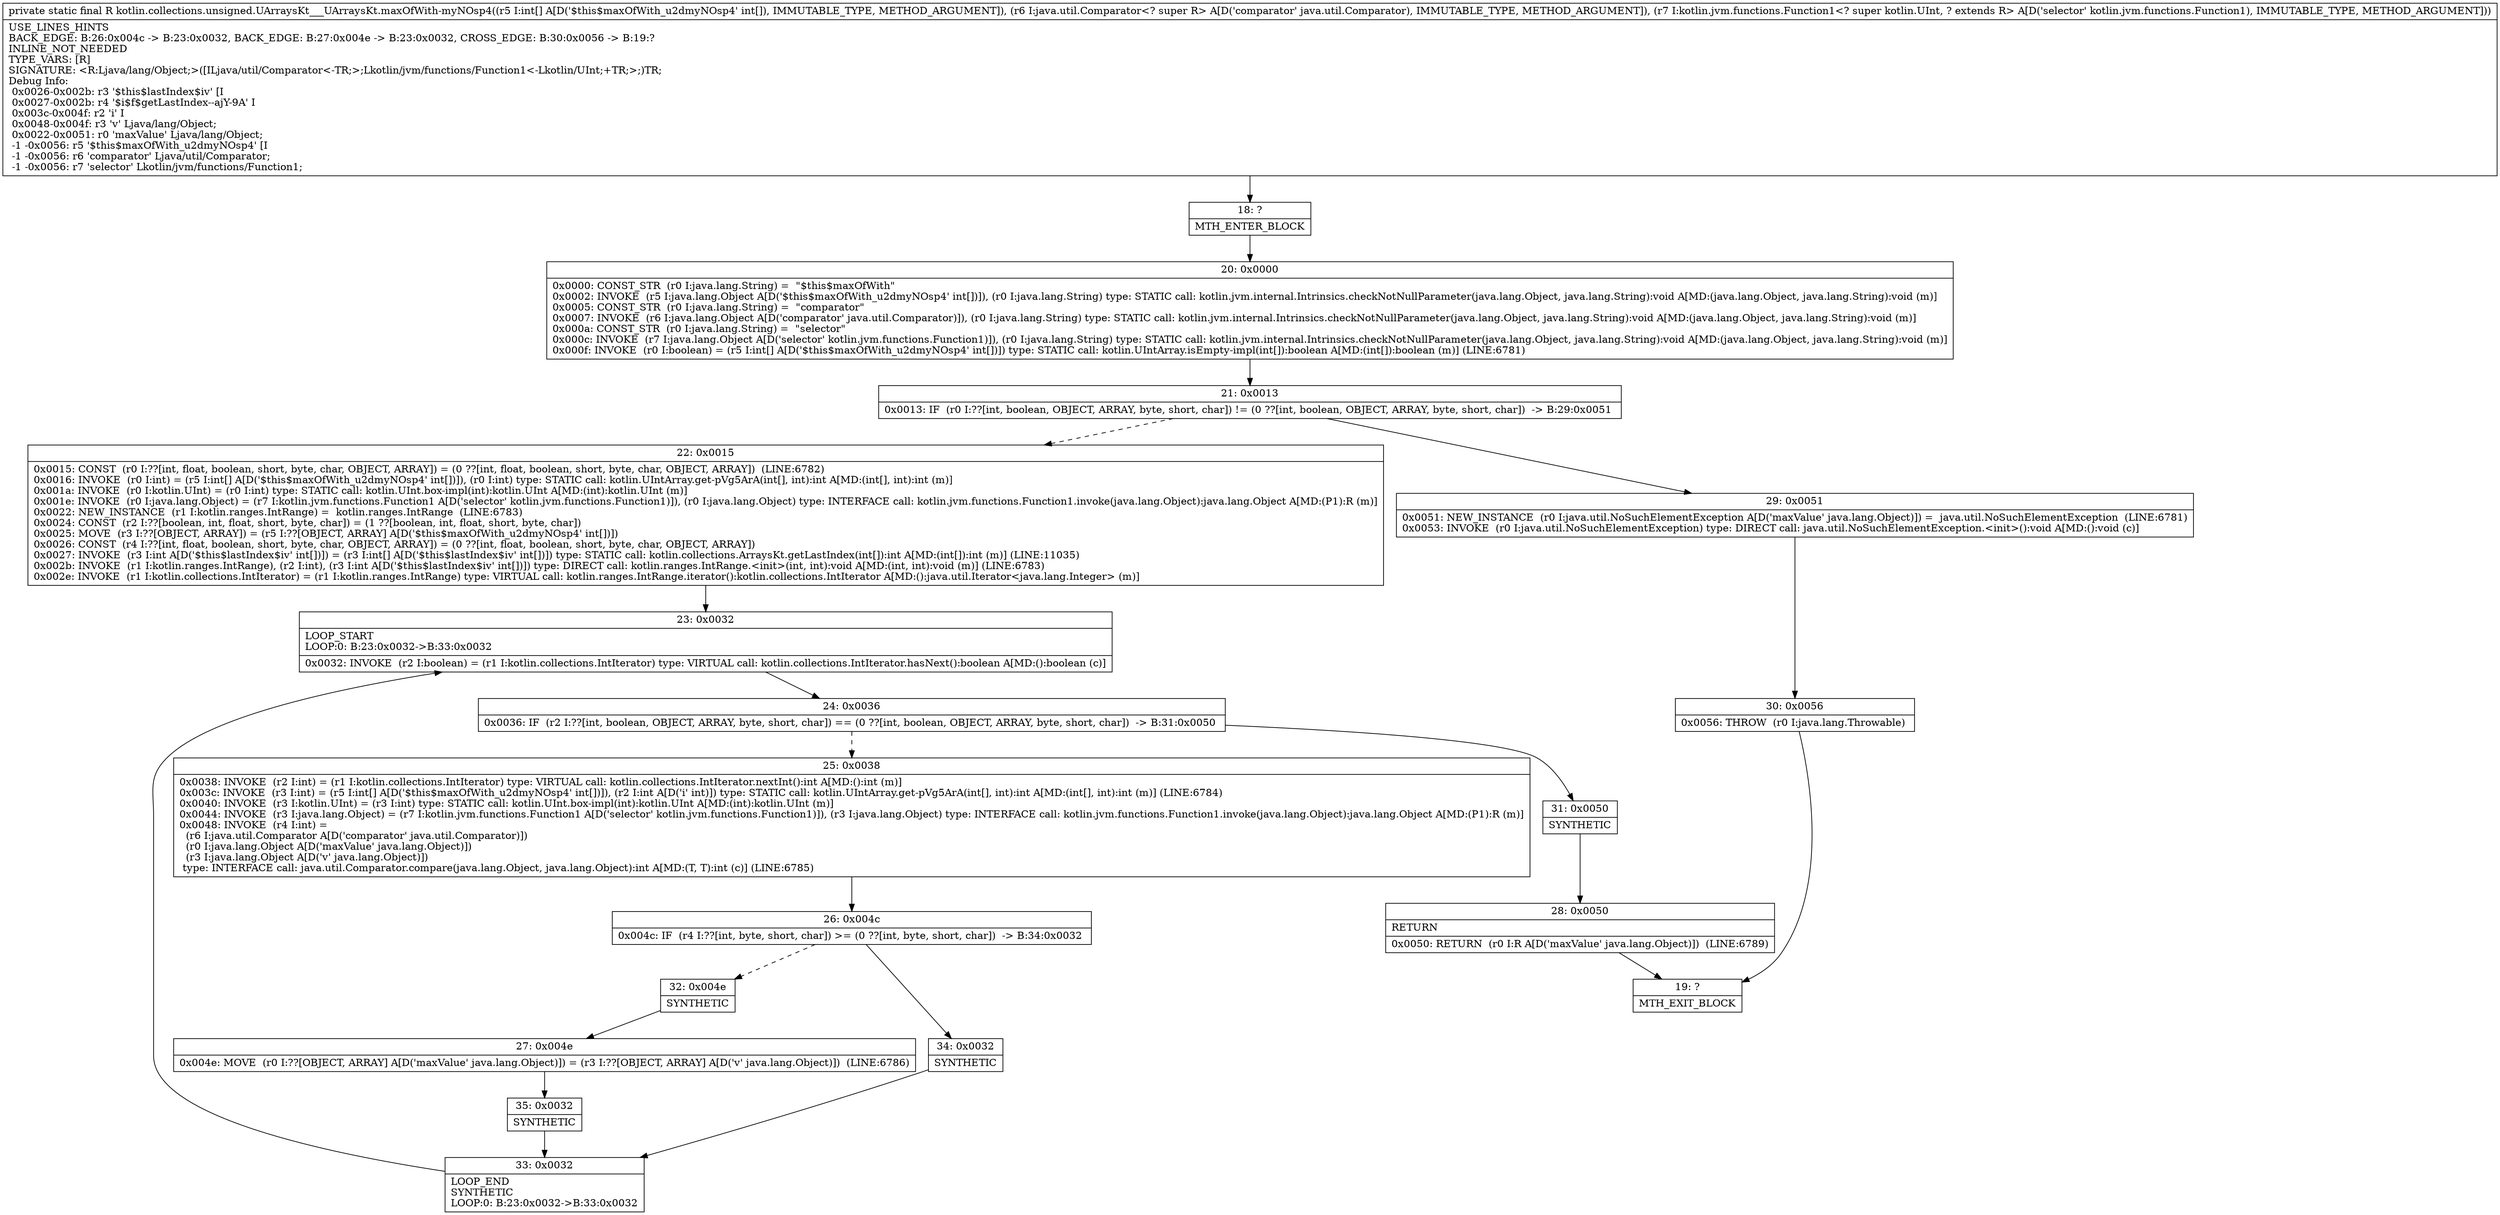 digraph "CFG forkotlin.collections.unsigned.UArraysKt___UArraysKt.maxOfWith\-myNOsp4([ILjava\/util\/Comparator;Lkotlin\/jvm\/functions\/Function1;)Ljava\/lang\/Object;" {
Node_18 [shape=record,label="{18\:\ ?|MTH_ENTER_BLOCK\l}"];
Node_20 [shape=record,label="{20\:\ 0x0000|0x0000: CONST_STR  (r0 I:java.lang.String) =  \"$this$maxOfWith\" \l0x0002: INVOKE  (r5 I:java.lang.Object A[D('$this$maxOfWith_u2dmyNOsp4' int[])]), (r0 I:java.lang.String) type: STATIC call: kotlin.jvm.internal.Intrinsics.checkNotNullParameter(java.lang.Object, java.lang.String):void A[MD:(java.lang.Object, java.lang.String):void (m)]\l0x0005: CONST_STR  (r0 I:java.lang.String) =  \"comparator\" \l0x0007: INVOKE  (r6 I:java.lang.Object A[D('comparator' java.util.Comparator)]), (r0 I:java.lang.String) type: STATIC call: kotlin.jvm.internal.Intrinsics.checkNotNullParameter(java.lang.Object, java.lang.String):void A[MD:(java.lang.Object, java.lang.String):void (m)]\l0x000a: CONST_STR  (r0 I:java.lang.String) =  \"selector\" \l0x000c: INVOKE  (r7 I:java.lang.Object A[D('selector' kotlin.jvm.functions.Function1)]), (r0 I:java.lang.String) type: STATIC call: kotlin.jvm.internal.Intrinsics.checkNotNullParameter(java.lang.Object, java.lang.String):void A[MD:(java.lang.Object, java.lang.String):void (m)]\l0x000f: INVOKE  (r0 I:boolean) = (r5 I:int[] A[D('$this$maxOfWith_u2dmyNOsp4' int[])]) type: STATIC call: kotlin.UIntArray.isEmpty\-impl(int[]):boolean A[MD:(int[]):boolean (m)] (LINE:6781)\l}"];
Node_21 [shape=record,label="{21\:\ 0x0013|0x0013: IF  (r0 I:??[int, boolean, OBJECT, ARRAY, byte, short, char]) != (0 ??[int, boolean, OBJECT, ARRAY, byte, short, char])  \-\> B:29:0x0051 \l}"];
Node_22 [shape=record,label="{22\:\ 0x0015|0x0015: CONST  (r0 I:??[int, float, boolean, short, byte, char, OBJECT, ARRAY]) = (0 ??[int, float, boolean, short, byte, char, OBJECT, ARRAY])  (LINE:6782)\l0x0016: INVOKE  (r0 I:int) = (r5 I:int[] A[D('$this$maxOfWith_u2dmyNOsp4' int[])]), (r0 I:int) type: STATIC call: kotlin.UIntArray.get\-pVg5ArA(int[], int):int A[MD:(int[], int):int (m)]\l0x001a: INVOKE  (r0 I:kotlin.UInt) = (r0 I:int) type: STATIC call: kotlin.UInt.box\-impl(int):kotlin.UInt A[MD:(int):kotlin.UInt (m)]\l0x001e: INVOKE  (r0 I:java.lang.Object) = (r7 I:kotlin.jvm.functions.Function1 A[D('selector' kotlin.jvm.functions.Function1)]), (r0 I:java.lang.Object) type: INTERFACE call: kotlin.jvm.functions.Function1.invoke(java.lang.Object):java.lang.Object A[MD:(P1):R (m)]\l0x0022: NEW_INSTANCE  (r1 I:kotlin.ranges.IntRange) =  kotlin.ranges.IntRange  (LINE:6783)\l0x0024: CONST  (r2 I:??[boolean, int, float, short, byte, char]) = (1 ??[boolean, int, float, short, byte, char]) \l0x0025: MOVE  (r3 I:??[OBJECT, ARRAY]) = (r5 I:??[OBJECT, ARRAY] A[D('$this$maxOfWith_u2dmyNOsp4' int[])]) \l0x0026: CONST  (r4 I:??[int, float, boolean, short, byte, char, OBJECT, ARRAY]) = (0 ??[int, float, boolean, short, byte, char, OBJECT, ARRAY]) \l0x0027: INVOKE  (r3 I:int A[D('$this$lastIndex$iv' int[])]) = (r3 I:int[] A[D('$this$lastIndex$iv' int[])]) type: STATIC call: kotlin.collections.ArraysKt.getLastIndex(int[]):int A[MD:(int[]):int (m)] (LINE:11035)\l0x002b: INVOKE  (r1 I:kotlin.ranges.IntRange), (r2 I:int), (r3 I:int A[D('$this$lastIndex$iv' int[])]) type: DIRECT call: kotlin.ranges.IntRange.\<init\>(int, int):void A[MD:(int, int):void (m)] (LINE:6783)\l0x002e: INVOKE  (r1 I:kotlin.collections.IntIterator) = (r1 I:kotlin.ranges.IntRange) type: VIRTUAL call: kotlin.ranges.IntRange.iterator():kotlin.collections.IntIterator A[MD:():java.util.Iterator\<java.lang.Integer\> (m)]\l}"];
Node_23 [shape=record,label="{23\:\ 0x0032|LOOP_START\lLOOP:0: B:23:0x0032\-\>B:33:0x0032\l|0x0032: INVOKE  (r2 I:boolean) = (r1 I:kotlin.collections.IntIterator) type: VIRTUAL call: kotlin.collections.IntIterator.hasNext():boolean A[MD:():boolean (c)]\l}"];
Node_24 [shape=record,label="{24\:\ 0x0036|0x0036: IF  (r2 I:??[int, boolean, OBJECT, ARRAY, byte, short, char]) == (0 ??[int, boolean, OBJECT, ARRAY, byte, short, char])  \-\> B:31:0x0050 \l}"];
Node_25 [shape=record,label="{25\:\ 0x0038|0x0038: INVOKE  (r2 I:int) = (r1 I:kotlin.collections.IntIterator) type: VIRTUAL call: kotlin.collections.IntIterator.nextInt():int A[MD:():int (m)]\l0x003c: INVOKE  (r3 I:int) = (r5 I:int[] A[D('$this$maxOfWith_u2dmyNOsp4' int[])]), (r2 I:int A[D('i' int)]) type: STATIC call: kotlin.UIntArray.get\-pVg5ArA(int[], int):int A[MD:(int[], int):int (m)] (LINE:6784)\l0x0040: INVOKE  (r3 I:kotlin.UInt) = (r3 I:int) type: STATIC call: kotlin.UInt.box\-impl(int):kotlin.UInt A[MD:(int):kotlin.UInt (m)]\l0x0044: INVOKE  (r3 I:java.lang.Object) = (r7 I:kotlin.jvm.functions.Function1 A[D('selector' kotlin.jvm.functions.Function1)]), (r3 I:java.lang.Object) type: INTERFACE call: kotlin.jvm.functions.Function1.invoke(java.lang.Object):java.lang.Object A[MD:(P1):R (m)]\l0x0048: INVOKE  (r4 I:int) = \l  (r6 I:java.util.Comparator A[D('comparator' java.util.Comparator)])\l  (r0 I:java.lang.Object A[D('maxValue' java.lang.Object)])\l  (r3 I:java.lang.Object A[D('v' java.lang.Object)])\l type: INTERFACE call: java.util.Comparator.compare(java.lang.Object, java.lang.Object):int A[MD:(T, T):int (c)] (LINE:6785)\l}"];
Node_26 [shape=record,label="{26\:\ 0x004c|0x004c: IF  (r4 I:??[int, byte, short, char]) \>= (0 ??[int, byte, short, char])  \-\> B:34:0x0032 \l}"];
Node_32 [shape=record,label="{32\:\ 0x004e|SYNTHETIC\l}"];
Node_27 [shape=record,label="{27\:\ 0x004e|0x004e: MOVE  (r0 I:??[OBJECT, ARRAY] A[D('maxValue' java.lang.Object)]) = (r3 I:??[OBJECT, ARRAY] A[D('v' java.lang.Object)])  (LINE:6786)\l}"];
Node_35 [shape=record,label="{35\:\ 0x0032|SYNTHETIC\l}"];
Node_33 [shape=record,label="{33\:\ 0x0032|LOOP_END\lSYNTHETIC\lLOOP:0: B:23:0x0032\-\>B:33:0x0032\l}"];
Node_34 [shape=record,label="{34\:\ 0x0032|SYNTHETIC\l}"];
Node_31 [shape=record,label="{31\:\ 0x0050|SYNTHETIC\l}"];
Node_28 [shape=record,label="{28\:\ 0x0050|RETURN\l|0x0050: RETURN  (r0 I:R A[D('maxValue' java.lang.Object)])  (LINE:6789)\l}"];
Node_19 [shape=record,label="{19\:\ ?|MTH_EXIT_BLOCK\l}"];
Node_29 [shape=record,label="{29\:\ 0x0051|0x0051: NEW_INSTANCE  (r0 I:java.util.NoSuchElementException A[D('maxValue' java.lang.Object)]) =  java.util.NoSuchElementException  (LINE:6781)\l0x0053: INVOKE  (r0 I:java.util.NoSuchElementException) type: DIRECT call: java.util.NoSuchElementException.\<init\>():void A[MD:():void (c)]\l}"];
Node_30 [shape=record,label="{30\:\ 0x0056|0x0056: THROW  (r0 I:java.lang.Throwable) \l}"];
MethodNode[shape=record,label="{private static final R kotlin.collections.unsigned.UArraysKt___UArraysKt.maxOfWith\-myNOsp4((r5 I:int[] A[D('$this$maxOfWith_u2dmyNOsp4' int[]), IMMUTABLE_TYPE, METHOD_ARGUMENT]), (r6 I:java.util.Comparator\<? super R\> A[D('comparator' java.util.Comparator), IMMUTABLE_TYPE, METHOD_ARGUMENT]), (r7 I:kotlin.jvm.functions.Function1\<? super kotlin.UInt, ? extends R\> A[D('selector' kotlin.jvm.functions.Function1), IMMUTABLE_TYPE, METHOD_ARGUMENT]))  | USE_LINES_HINTS\lBACK_EDGE: B:26:0x004c \-\> B:23:0x0032, BACK_EDGE: B:27:0x004e \-\> B:23:0x0032, CROSS_EDGE: B:30:0x0056 \-\> B:19:?\lINLINE_NOT_NEEDED\lTYPE_VARS: [R]\lSIGNATURE: \<R:Ljava\/lang\/Object;\>([ILjava\/util\/Comparator\<\-TR;\>;Lkotlin\/jvm\/functions\/Function1\<\-Lkotlin\/UInt;+TR;\>;)TR;\lDebug Info:\l  0x0026\-0x002b: r3 '$this$lastIndex$iv' [I\l  0x0027\-0x002b: r4 '$i$f$getLastIndex\-\-ajY\-9A' I\l  0x003c\-0x004f: r2 'i' I\l  0x0048\-0x004f: r3 'v' Ljava\/lang\/Object;\l  0x0022\-0x0051: r0 'maxValue' Ljava\/lang\/Object;\l  \-1 \-0x0056: r5 '$this$maxOfWith_u2dmyNOsp4' [I\l  \-1 \-0x0056: r6 'comparator' Ljava\/util\/Comparator;\l  \-1 \-0x0056: r7 'selector' Lkotlin\/jvm\/functions\/Function1;\l}"];
MethodNode -> Node_18;Node_18 -> Node_20;
Node_20 -> Node_21;
Node_21 -> Node_22[style=dashed];
Node_21 -> Node_29;
Node_22 -> Node_23;
Node_23 -> Node_24;
Node_24 -> Node_25[style=dashed];
Node_24 -> Node_31;
Node_25 -> Node_26;
Node_26 -> Node_32[style=dashed];
Node_26 -> Node_34;
Node_32 -> Node_27;
Node_27 -> Node_35;
Node_35 -> Node_33;
Node_33 -> Node_23;
Node_34 -> Node_33;
Node_31 -> Node_28;
Node_28 -> Node_19;
Node_29 -> Node_30;
Node_30 -> Node_19;
}

